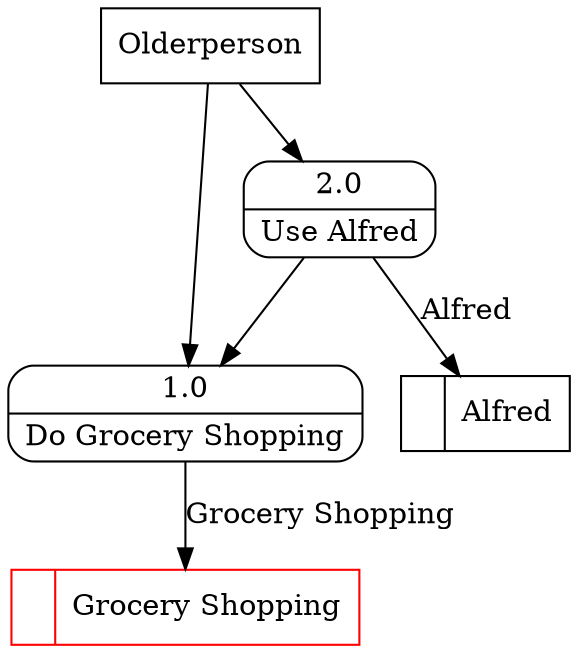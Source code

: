 digraph dfd2{ 
node[shape=record]
200 [label="<f0>  |<f1> Alfred " ];
201 [label="<f0>  |<f1> Grocery Shopping " color=red];
202 [label="Olderperson" shape=box];
203 [label="{<f0> 1.0|<f1> Do Grocery Shopping }" shape=Mrecord];
204 [label="{<f0> 2.0|<f1> Use Alfred }" shape=Mrecord];
202 -> 203
202 -> 204
203 -> 201 [label="Grocery Shopping"]
204 -> 203
204 -> 200 [label="Alfred"]
}